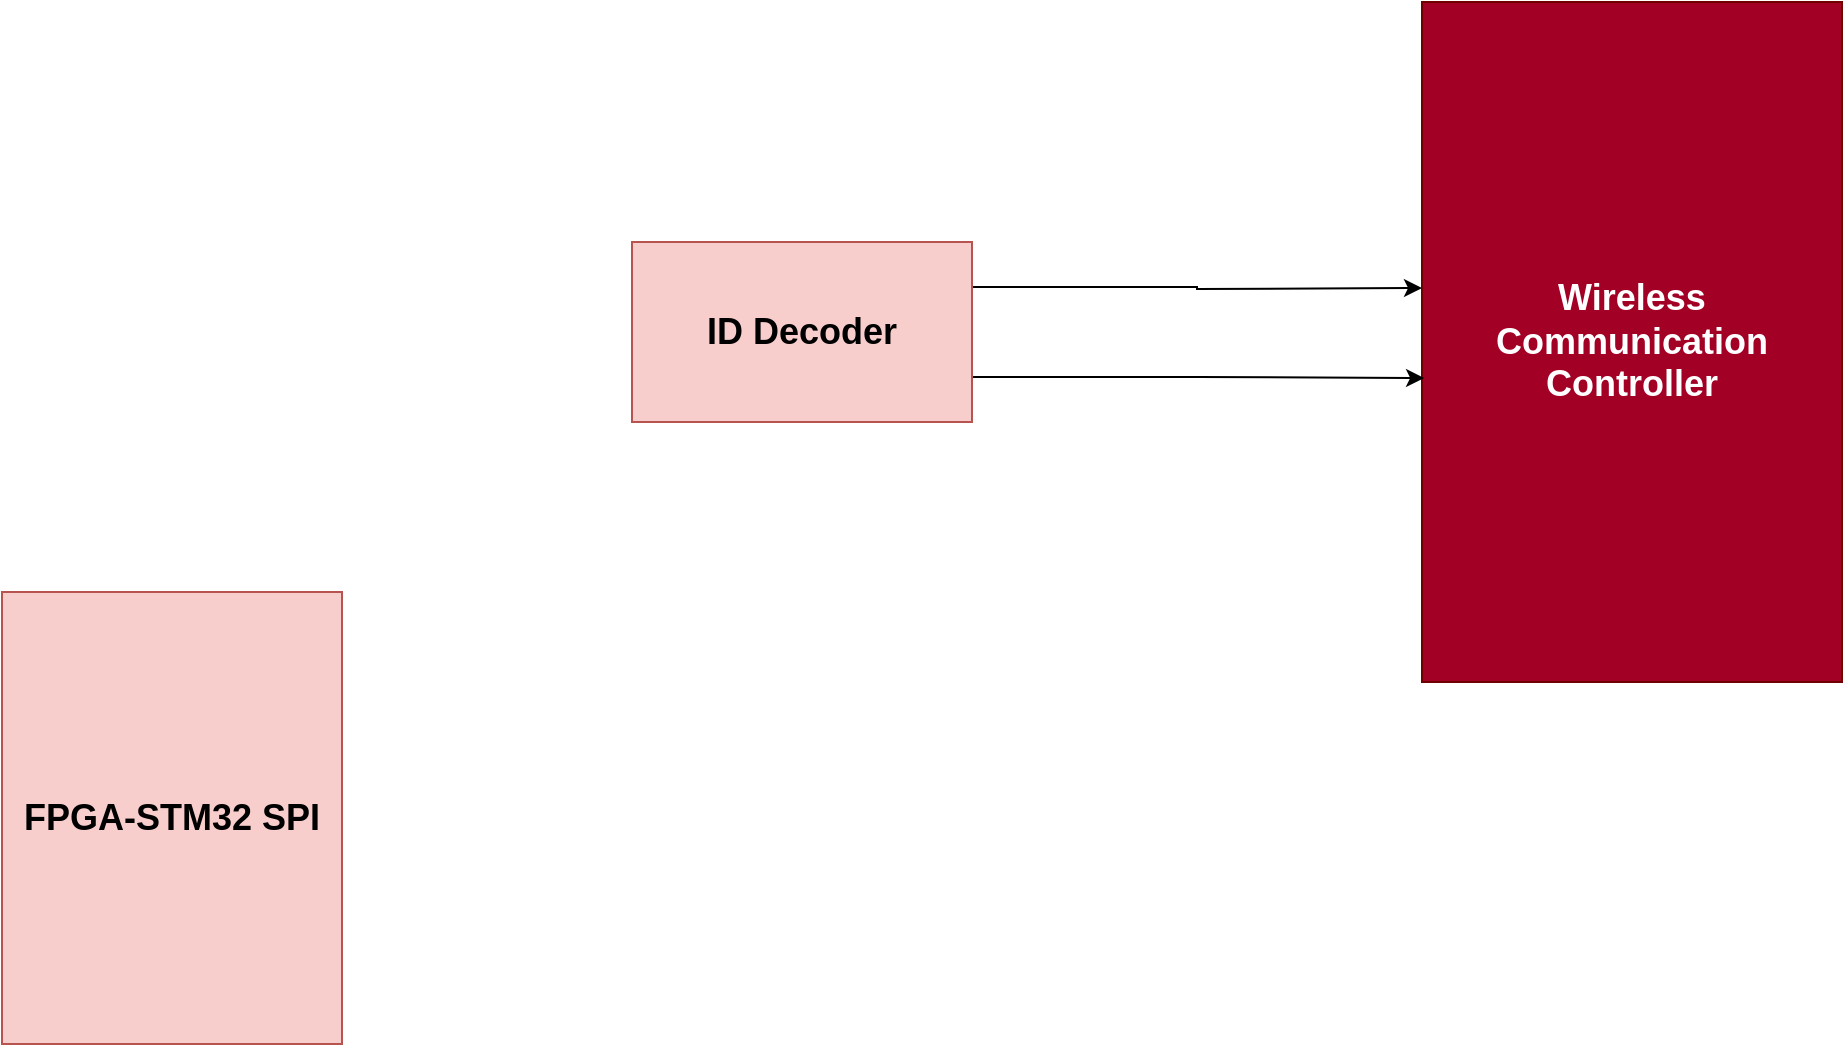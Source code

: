<mxfile version="10.6.3" type="device"><diagram id="Y0oVzm_2MKty0GgQl-M_" name="Page-1"><mxGraphModel dx="1394" dy="747" grid="1" gridSize="10" guides="1" tooltips="1" connect="1" arrows="1" fold="1" page="1" pageScale="1" pageWidth="827" pageHeight="1169" math="0" shadow="0"><root><mxCell id="0"/><mxCell id="1" parent="0"/><mxCell id="q69cXR5QzsIHPQoaysFz-1" value="&lt;font style=&quot;font-size: 18px&quot;&gt;&lt;b&gt;Wireless Communication Controller&lt;/b&gt;&lt;/font&gt;" style="rounded=0;whiteSpace=wrap;html=1;fillColor=#a20025;strokeColor=#6F0000;fontColor=#ffffff;" vertex="1" parent="1"><mxGeometry x="725" y="165" width="210" height="340" as="geometry"/></mxCell><mxCell id="q69cXR5QzsIHPQoaysFz-4" style="edgeStyle=orthogonalEdgeStyle;rounded=0;orthogonalLoop=1;jettySize=auto;html=1;exitX=1;exitY=0.75;exitDx=0;exitDy=0;entryX=0.005;entryY=0.553;entryDx=0;entryDy=0;entryPerimeter=0;" edge="1" parent="1" source="q69cXR5QzsIHPQoaysFz-2" target="q69cXR5QzsIHPQoaysFz-1"><mxGeometry relative="1" as="geometry"/></mxCell><mxCell id="q69cXR5QzsIHPQoaysFz-5" style="edgeStyle=orthogonalEdgeStyle;rounded=0;orthogonalLoop=1;jettySize=auto;html=1;exitX=1;exitY=0.25;exitDx=0;exitDy=0;" edge="1" parent="1" source="q69cXR5QzsIHPQoaysFz-2"><mxGeometry relative="1" as="geometry"><mxPoint x="725" y="308" as="targetPoint"/></mxGeometry></mxCell><mxCell id="q69cXR5QzsIHPQoaysFz-2" value="&lt;font style=&quot;font-size: 18px&quot;&gt;&lt;b&gt;ID Decoder&lt;/b&gt;&lt;/font&gt;" style="rounded=0;whiteSpace=wrap;html=1;fillColor=#f8cecc;strokeColor=#b85450;" vertex="1" parent="1"><mxGeometry x="330" y="285" width="170" height="90" as="geometry"/></mxCell><mxCell id="q69cXR5QzsIHPQoaysFz-6" value="&lt;font style=&quot;font-size: 18px&quot;&gt;&lt;b&gt;FPGA-STM32 SPI&lt;/b&gt;&lt;/font&gt;" style="rounded=0;whiteSpace=wrap;html=1;fillColor=#f8cecc;strokeColor=#b85450;" vertex="1" parent="1"><mxGeometry x="15" y="460" width="170" height="226" as="geometry"/></mxCell></root></mxGraphModel></diagram></mxfile>